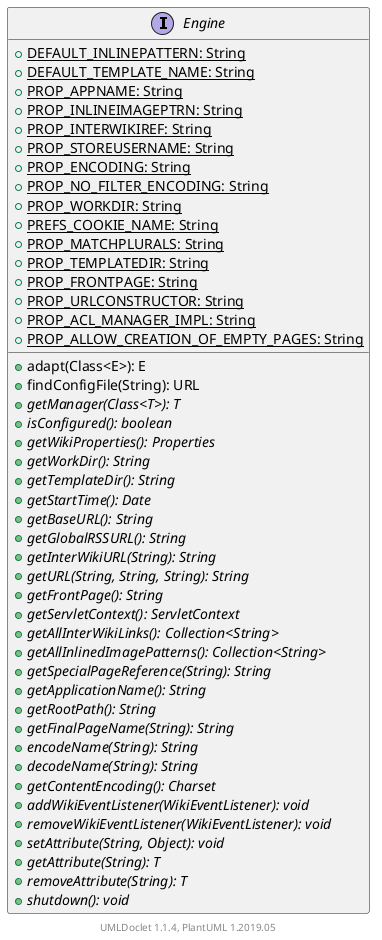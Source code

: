 @startuml

    interface Engine [[Engine.html]] {
        {static} +DEFAULT_INLINEPATTERN: String
        {static} +DEFAULT_TEMPLATE_NAME: String
        {static} +PROP_APPNAME: String
        {static} +PROP_INLINEIMAGEPTRN: String
        {static} +PROP_INTERWIKIREF: String
        {static} +PROP_STOREUSERNAME: String
        {static} +PROP_ENCODING: String
        {static} +PROP_NO_FILTER_ENCODING: String
        {static} +PROP_WORKDIR: String
        {static} +PREFS_COOKIE_NAME: String
        {static} +PROP_MATCHPLURALS: String
        {static} +PROP_TEMPLATEDIR: String
        {static} +PROP_FRONTPAGE: String
        {static} +PROP_URLCONSTRUCTOR: String
        {static} +PROP_ACL_MANAGER_IMPL: String
        {static} +PROP_ALLOW_CREATION_OF_EMPTY_PAGES: String
        +adapt(Class<E>): E
        +findConfigFile(String): URL
        {abstract} +getManager(Class<T>): T
        {abstract} +isConfigured(): boolean
        {abstract} +getWikiProperties(): Properties
        {abstract} +getWorkDir(): String
        {abstract} +getTemplateDir(): String
        {abstract} +getStartTime(): Date
        {abstract} +getBaseURL(): String
        {abstract} +getGlobalRSSURL(): String
        {abstract} +getInterWikiURL(String): String
        {abstract} +getURL(String, String, String): String
        {abstract} +getFrontPage(): String
        {abstract} +getServletContext(): ServletContext
        {abstract} +getAllInterWikiLinks(): Collection<String>
        {abstract} +getAllInlinedImagePatterns(): Collection<String>
        {abstract} +getSpecialPageReference(String): String
        {abstract} +getApplicationName(): String
        {abstract} +getRootPath(): String
        {abstract} +getFinalPageName(String): String
        {abstract} +encodeName(String): String
        {abstract} +decodeName(String): String
        {abstract} +getContentEncoding(): Charset
        {abstract} +addWikiEventListener(WikiEventListener): void
        {abstract} +removeWikiEventListener(WikiEventListener): void
        {abstract} +setAttribute(String, Object): void
        {abstract} +getAttribute(String): T
        {abstract} +removeAttribute(String): T
        {abstract} +shutdown(): void
    }


    center footer UMLDoclet 1.1.4, PlantUML 1.2019.05
@enduml
